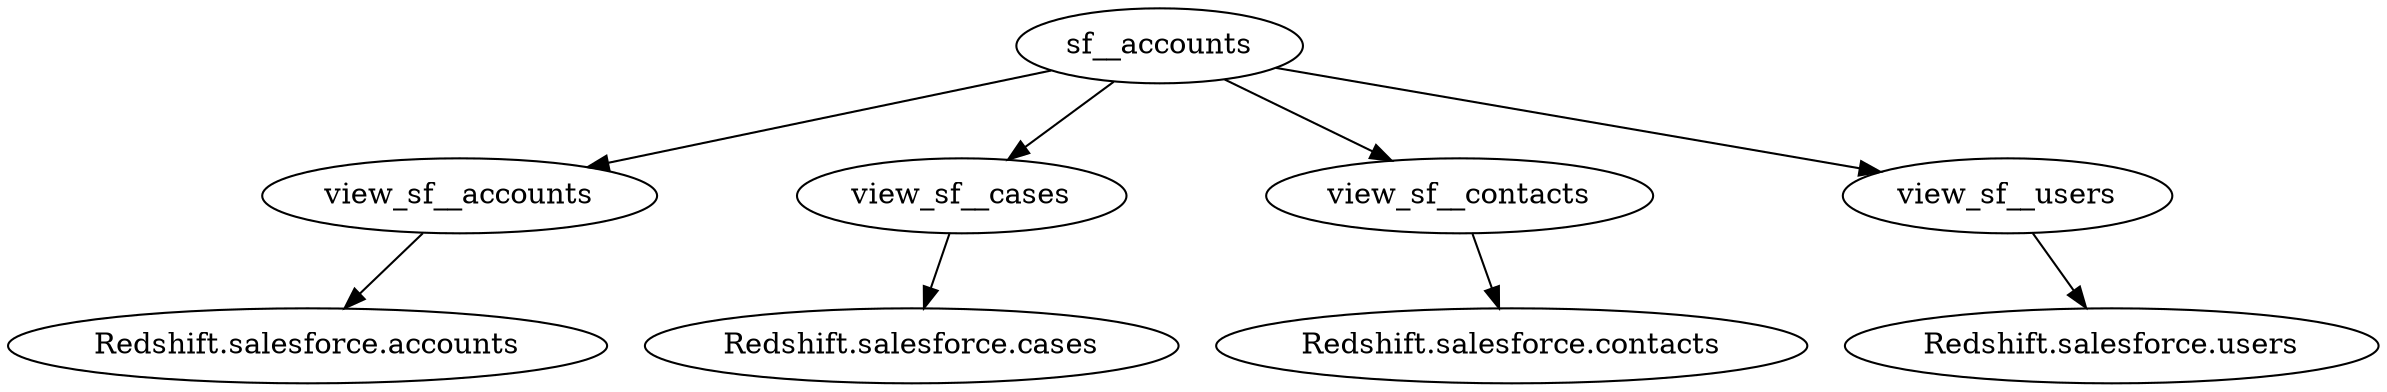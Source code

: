 digraph sf__accounts {
	sf__accounts [label=sf__accounts]
	view_sf__accounts [label=view_sf__accounts]
	sf__accounts -> view_sf__accounts
	"Redshift.salesforce.accounts" [label="Redshift.salesforce.accounts"]
	view_sf__accounts -> "Redshift.salesforce.accounts"
	view_sf__cases [label=view_sf__cases]
	sf__accounts -> view_sf__cases
	"Redshift.salesforce.cases" [label="Redshift.salesforce.cases"]
	view_sf__cases -> "Redshift.salesforce.cases"
	view_sf__contacts [label=view_sf__contacts]
	sf__accounts -> view_sf__contacts
	"Redshift.salesforce.contacts" [label="Redshift.salesforce.contacts"]
	view_sf__contacts -> "Redshift.salesforce.contacts"
	view_sf__users [label=view_sf__users]
	sf__accounts -> view_sf__users
	"Redshift.salesforce.users" [label="Redshift.salesforce.users"]
	view_sf__users -> "Redshift.salesforce.users"
}
